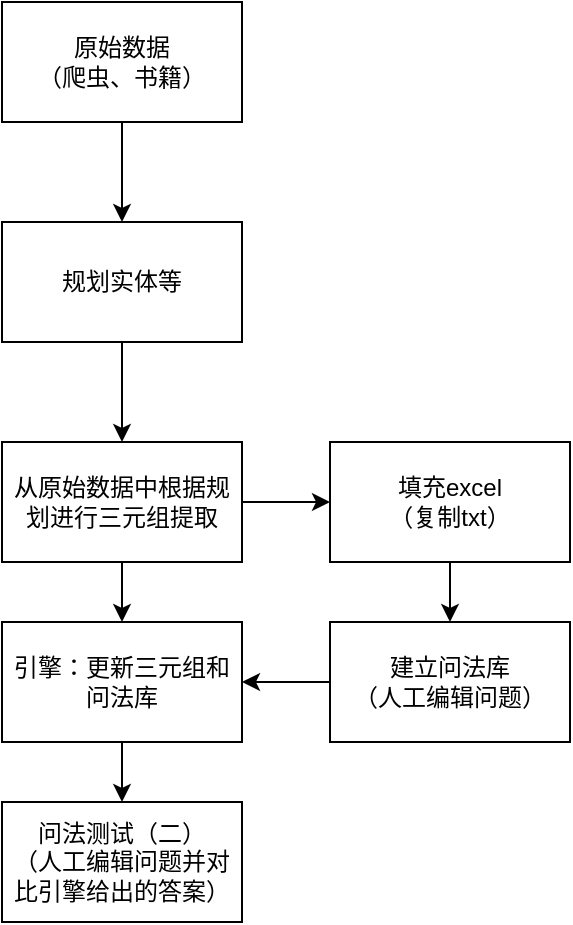 <mxfile version="21.0.8" type="github">
  <diagram name="第 1 页" id="Do7augiRTFyS_4wJCIh7">
    <mxGraphModel dx="1434" dy="796" grid="1" gridSize="10" guides="1" tooltips="1" connect="1" arrows="1" fold="1" page="1" pageScale="1" pageWidth="827" pageHeight="1169" math="0" shadow="0">
      <root>
        <mxCell id="0" />
        <mxCell id="1" parent="0" />
        <mxCell id="DuvcuZbgiFzuGtNnK3gZ-4" style="edgeStyle=orthogonalEdgeStyle;rounded=0;orthogonalLoop=1;jettySize=auto;html=1;exitX=0.5;exitY=1;exitDx=0;exitDy=0;" edge="1" parent="1" source="DuvcuZbgiFzuGtNnK3gZ-1" target="DuvcuZbgiFzuGtNnK3gZ-2">
          <mxGeometry relative="1" as="geometry" />
        </mxCell>
        <mxCell id="DuvcuZbgiFzuGtNnK3gZ-1" value="原始数据&lt;br&gt;（爬虫、书籍）" style="rounded=0;whiteSpace=wrap;html=1;" vertex="1" parent="1">
          <mxGeometry x="250" y="110" width="120" height="60" as="geometry" />
        </mxCell>
        <mxCell id="DuvcuZbgiFzuGtNnK3gZ-5" style="edgeStyle=orthogonalEdgeStyle;rounded=0;orthogonalLoop=1;jettySize=auto;html=1;exitX=0.5;exitY=1;exitDx=0;exitDy=0;" edge="1" parent="1" source="DuvcuZbgiFzuGtNnK3gZ-2" target="DuvcuZbgiFzuGtNnK3gZ-3">
          <mxGeometry relative="1" as="geometry" />
        </mxCell>
        <mxCell id="DuvcuZbgiFzuGtNnK3gZ-2" value="规划实体等" style="rounded=0;whiteSpace=wrap;html=1;" vertex="1" parent="1">
          <mxGeometry x="250" y="220" width="120" height="60" as="geometry" />
        </mxCell>
        <mxCell id="DuvcuZbgiFzuGtNnK3gZ-9" style="edgeStyle=orthogonalEdgeStyle;rounded=0;orthogonalLoop=1;jettySize=auto;html=1;exitX=0.5;exitY=1;exitDx=0;exitDy=0;" edge="1" parent="1" source="DuvcuZbgiFzuGtNnK3gZ-3" target="DuvcuZbgiFzuGtNnK3gZ-8">
          <mxGeometry relative="1" as="geometry" />
        </mxCell>
        <mxCell id="DuvcuZbgiFzuGtNnK3gZ-10" style="edgeStyle=orthogonalEdgeStyle;rounded=0;orthogonalLoop=1;jettySize=auto;html=1;exitX=1;exitY=0.5;exitDx=0;exitDy=0;entryX=0;entryY=0.5;entryDx=0;entryDy=0;" edge="1" parent="1" source="DuvcuZbgiFzuGtNnK3gZ-3" target="DuvcuZbgiFzuGtNnK3gZ-6">
          <mxGeometry relative="1" as="geometry" />
        </mxCell>
        <mxCell id="DuvcuZbgiFzuGtNnK3gZ-3" value="从原始数据中根据规划进行三元组提取" style="rounded=0;whiteSpace=wrap;html=1;" vertex="1" parent="1">
          <mxGeometry x="250" y="330" width="120" height="60" as="geometry" />
        </mxCell>
        <mxCell id="DuvcuZbgiFzuGtNnK3gZ-11" style="edgeStyle=orthogonalEdgeStyle;rounded=0;orthogonalLoop=1;jettySize=auto;html=1;exitX=0.5;exitY=1;exitDx=0;exitDy=0;entryX=0.5;entryY=0;entryDx=0;entryDy=0;" edge="1" parent="1" source="DuvcuZbgiFzuGtNnK3gZ-6" target="DuvcuZbgiFzuGtNnK3gZ-7">
          <mxGeometry relative="1" as="geometry" />
        </mxCell>
        <mxCell id="DuvcuZbgiFzuGtNnK3gZ-6" value="填充excel&lt;br&gt;（复制txt）" style="rounded=0;whiteSpace=wrap;html=1;" vertex="1" parent="1">
          <mxGeometry x="414" y="330" width="120" height="60" as="geometry" />
        </mxCell>
        <mxCell id="DuvcuZbgiFzuGtNnK3gZ-14" style="edgeStyle=orthogonalEdgeStyle;rounded=0;orthogonalLoop=1;jettySize=auto;html=1;exitX=0;exitY=0.5;exitDx=0;exitDy=0;" edge="1" parent="1" source="DuvcuZbgiFzuGtNnK3gZ-7" target="DuvcuZbgiFzuGtNnK3gZ-8">
          <mxGeometry relative="1" as="geometry" />
        </mxCell>
        <mxCell id="DuvcuZbgiFzuGtNnK3gZ-7" value="建立问法库&lt;br&gt;（人工编辑问题）" style="rounded=0;whiteSpace=wrap;html=1;" vertex="1" parent="1">
          <mxGeometry x="414" y="420" width="120" height="60" as="geometry" />
        </mxCell>
        <mxCell id="DuvcuZbgiFzuGtNnK3gZ-16" style="edgeStyle=orthogonalEdgeStyle;rounded=0;orthogonalLoop=1;jettySize=auto;html=1;exitX=0.5;exitY=1;exitDx=0;exitDy=0;entryX=0.5;entryY=0;entryDx=0;entryDy=0;" edge="1" parent="1" source="DuvcuZbgiFzuGtNnK3gZ-8" target="DuvcuZbgiFzuGtNnK3gZ-15">
          <mxGeometry relative="1" as="geometry" />
        </mxCell>
        <mxCell id="DuvcuZbgiFzuGtNnK3gZ-8" value="引擎：更新三元组和问法库" style="rounded=0;whiteSpace=wrap;html=1;" vertex="1" parent="1">
          <mxGeometry x="250" y="420" width="120" height="60" as="geometry" />
        </mxCell>
        <mxCell id="DuvcuZbgiFzuGtNnK3gZ-15" value="问法测试（二）&lt;br&gt;（人工编辑问题并对比引擎给出的答案）" style="rounded=0;whiteSpace=wrap;html=1;" vertex="1" parent="1">
          <mxGeometry x="250" y="510" width="120" height="60" as="geometry" />
        </mxCell>
      </root>
    </mxGraphModel>
  </diagram>
</mxfile>
